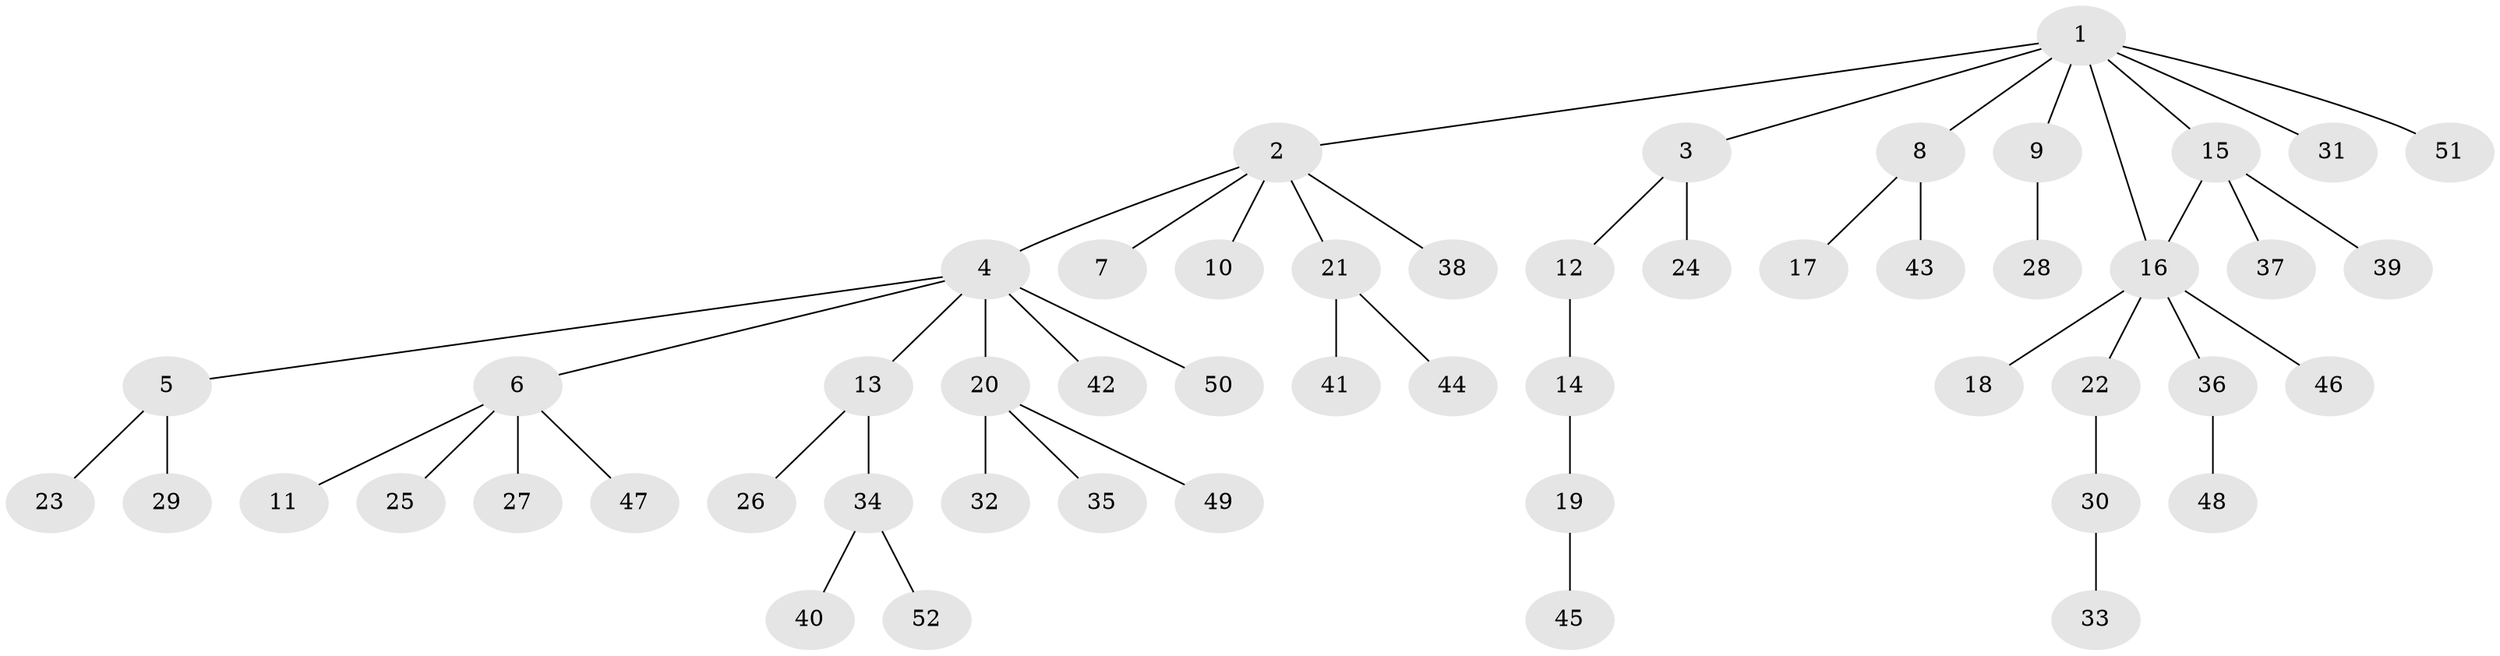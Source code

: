 // coarse degree distribution, {11: 0.038461538461538464, 2: 0.11538461538461539, 1: 0.7307692307692307, 5: 0.07692307692307693, 4: 0.038461538461538464}
// Generated by graph-tools (version 1.1) at 2025/18/03/04/25 18:18:16]
// undirected, 52 vertices, 52 edges
graph export_dot {
graph [start="1"]
  node [color=gray90,style=filled];
  1;
  2;
  3;
  4;
  5;
  6;
  7;
  8;
  9;
  10;
  11;
  12;
  13;
  14;
  15;
  16;
  17;
  18;
  19;
  20;
  21;
  22;
  23;
  24;
  25;
  26;
  27;
  28;
  29;
  30;
  31;
  32;
  33;
  34;
  35;
  36;
  37;
  38;
  39;
  40;
  41;
  42;
  43;
  44;
  45;
  46;
  47;
  48;
  49;
  50;
  51;
  52;
  1 -- 2;
  1 -- 3;
  1 -- 8;
  1 -- 9;
  1 -- 15;
  1 -- 16;
  1 -- 31;
  1 -- 51;
  2 -- 4;
  2 -- 7;
  2 -- 10;
  2 -- 21;
  2 -- 38;
  3 -- 12;
  3 -- 24;
  4 -- 5;
  4 -- 6;
  4 -- 13;
  4 -- 20;
  4 -- 42;
  4 -- 50;
  5 -- 23;
  5 -- 29;
  6 -- 11;
  6 -- 25;
  6 -- 27;
  6 -- 47;
  8 -- 17;
  8 -- 43;
  9 -- 28;
  12 -- 14;
  13 -- 26;
  13 -- 34;
  14 -- 19;
  15 -- 16;
  15 -- 37;
  15 -- 39;
  16 -- 18;
  16 -- 22;
  16 -- 36;
  16 -- 46;
  19 -- 45;
  20 -- 32;
  20 -- 35;
  20 -- 49;
  21 -- 41;
  21 -- 44;
  22 -- 30;
  30 -- 33;
  34 -- 40;
  34 -- 52;
  36 -- 48;
}
